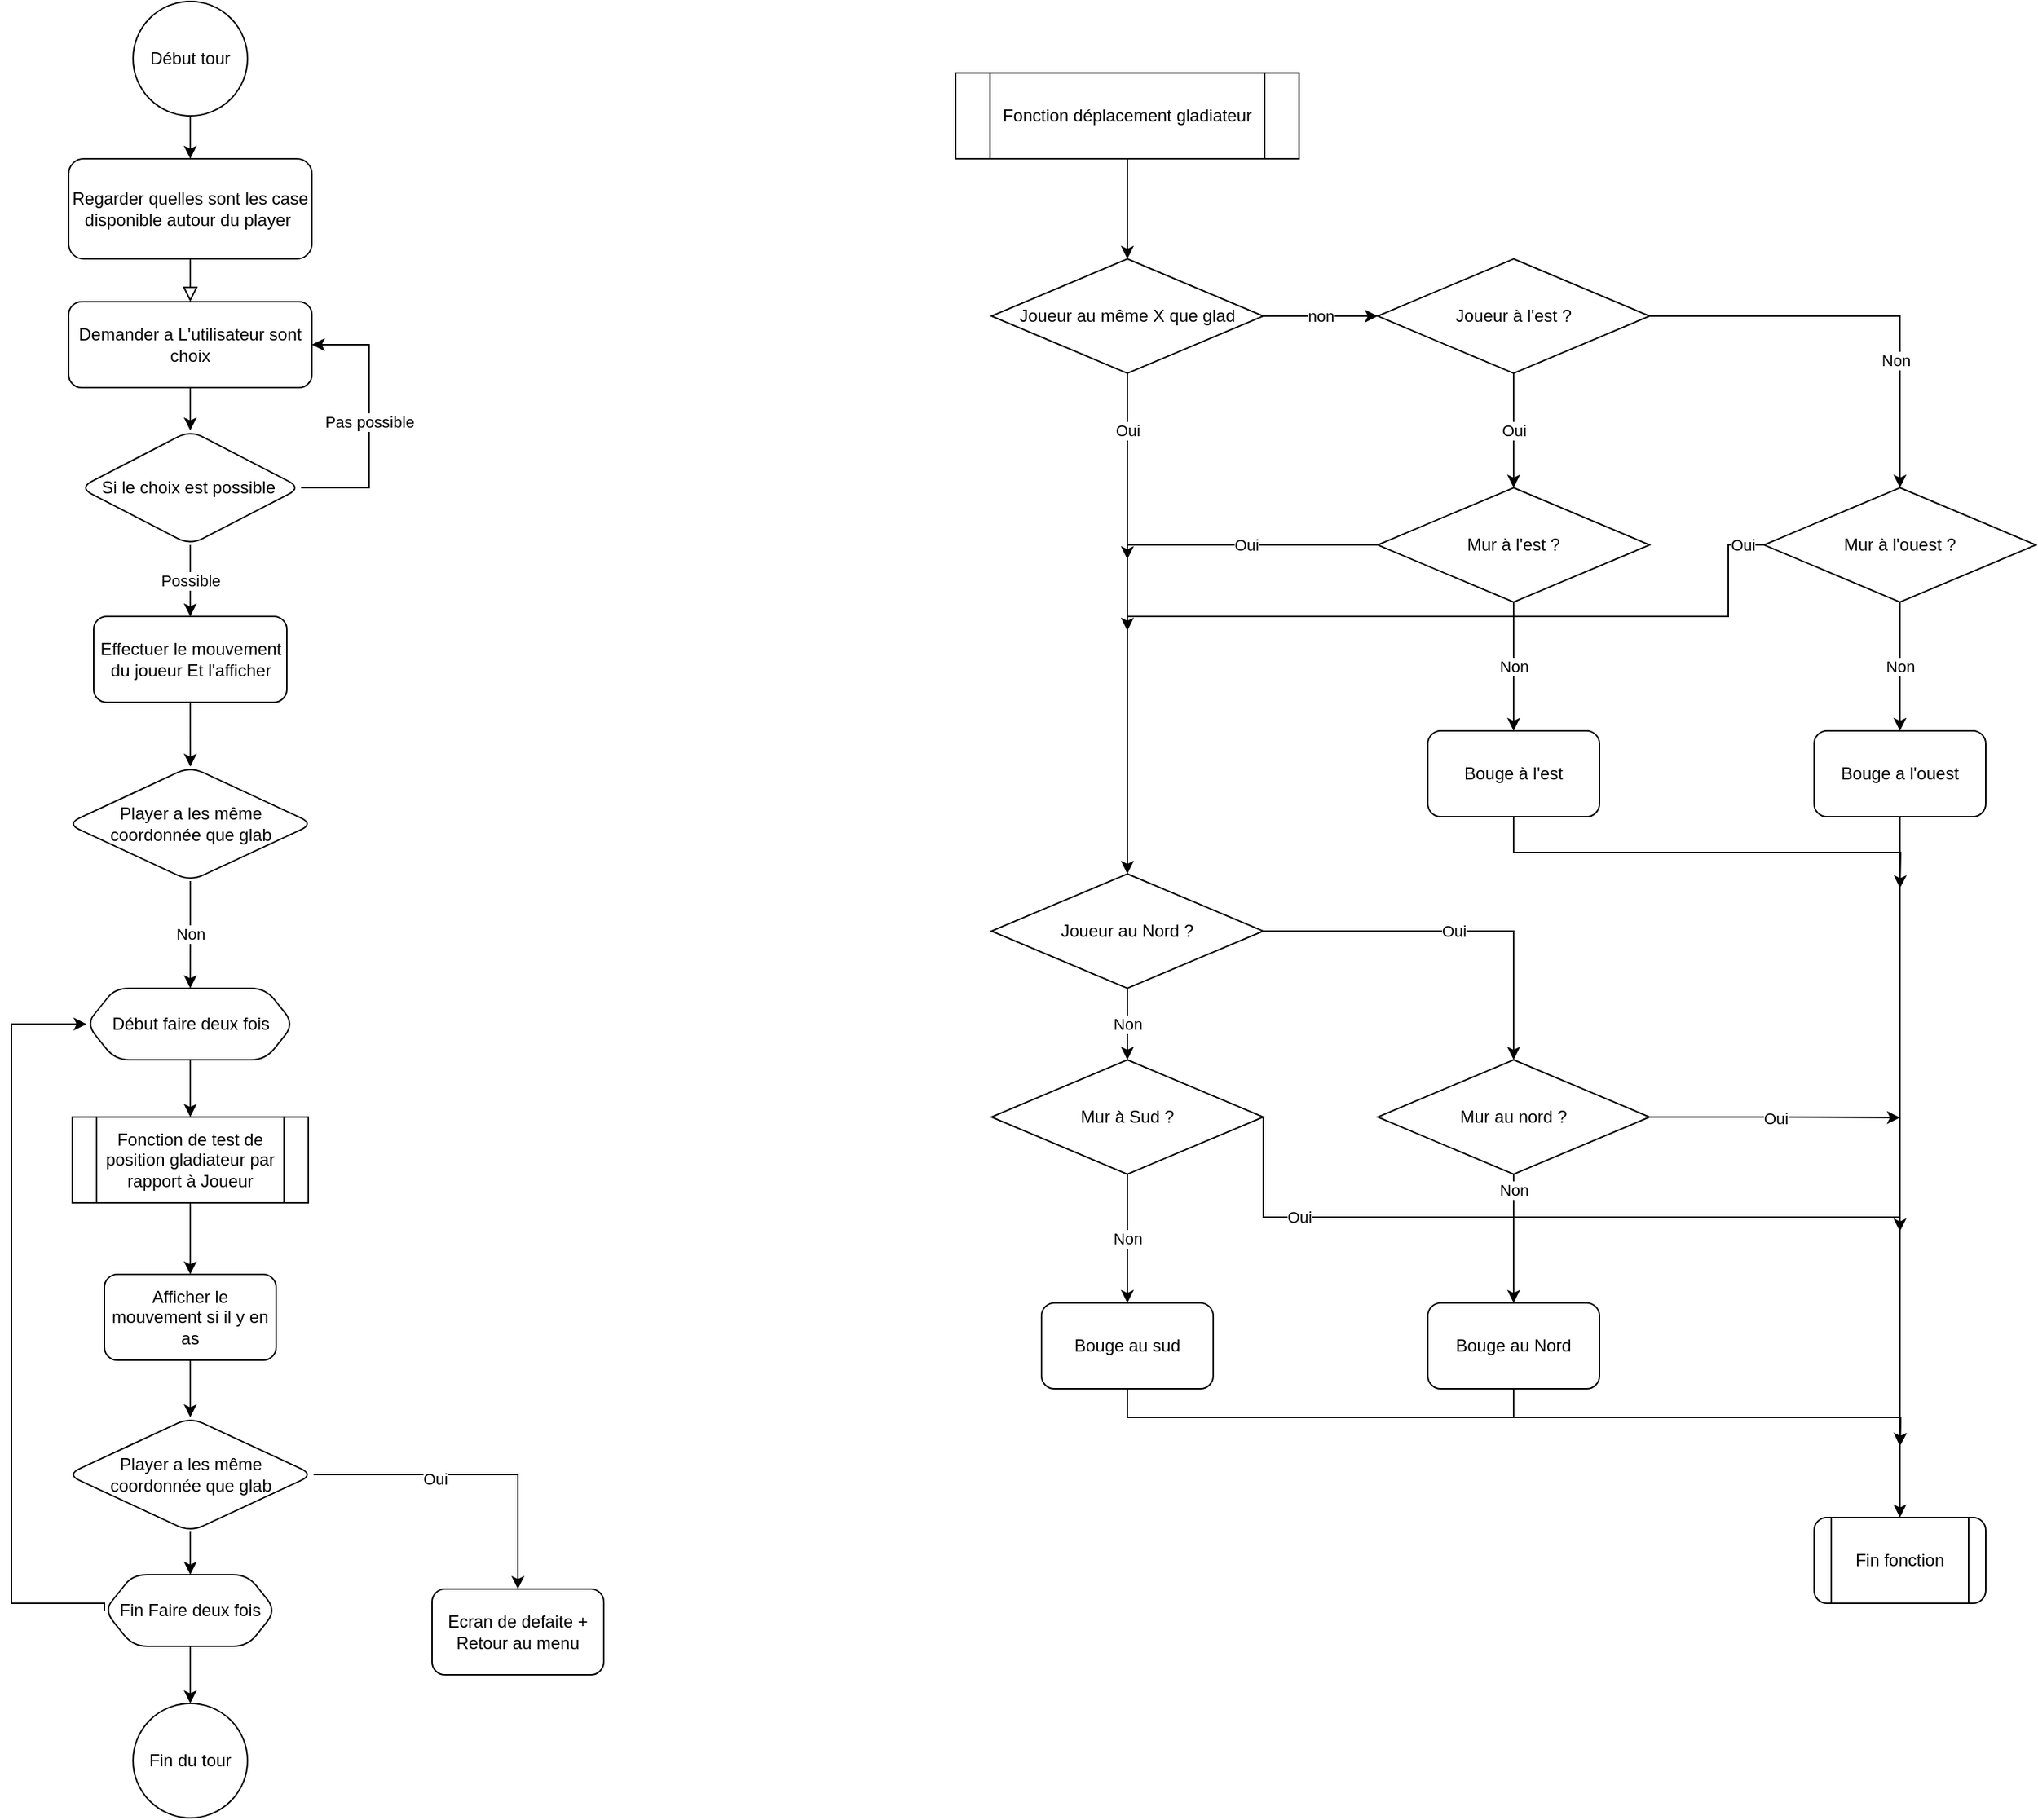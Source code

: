 <mxfile version="15.8.7" type="device"><diagram id="C5RBs43oDa-KdzZeNtuy" name="Page-1"><mxGraphModel dx="2175" dy="2484" grid="1" gridSize="10" guides="1" tooltips="1" connect="1" arrows="1" fold="1" page="1" pageScale="1" pageWidth="827" pageHeight="1169" math="0" shadow="0"><root><mxCell id="WIyWlLk6GJQsqaUBKTNV-0"/><mxCell id="WIyWlLk6GJQsqaUBKTNV-1" parent="WIyWlLk6GJQsqaUBKTNV-0"/><mxCell id="WIyWlLk6GJQsqaUBKTNV-2" value="" style="rounded=0;html=1;jettySize=auto;orthogonalLoop=1;fontSize=11;endArrow=block;endFill=0;endSize=8;strokeWidth=1;shadow=0;labelBackgroundColor=none;edgeStyle=orthogonalEdgeStyle;entryX=0.5;entryY=0;entryDx=0;entryDy=0;" parent="WIyWlLk6GJQsqaUBKTNV-1" source="WIyWlLk6GJQsqaUBKTNV-3" target="LFHZeFtuAlaKZWtLhz1f-0" edge="1"><mxGeometry relative="1" as="geometry"><mxPoint x="245" y="170" as="targetPoint"/></mxGeometry></mxCell><mxCell id="WIyWlLk6GJQsqaUBKTNV-3" value="Regarder quelles sont les case disponible autour du player&amp;nbsp;" style="rounded=1;whiteSpace=wrap;html=1;fontSize=12;glass=0;strokeWidth=1;shadow=0;" parent="WIyWlLk6GJQsqaUBKTNV-1" vertex="1"><mxGeometry x="160" y="80" width="170" height="70" as="geometry"/></mxCell><mxCell id="LFHZeFtuAlaKZWtLhz1f-3" value="" style="edgeStyle=orthogonalEdgeStyle;rounded=0;orthogonalLoop=1;jettySize=auto;html=1;" edge="1" parent="WIyWlLk6GJQsqaUBKTNV-1" source="LFHZeFtuAlaKZWtLhz1f-0" target="LFHZeFtuAlaKZWtLhz1f-2"><mxGeometry relative="1" as="geometry"/></mxCell><mxCell id="LFHZeFtuAlaKZWtLhz1f-0" value="Demander a L'utilisateur sont choix" style="rounded=1;whiteSpace=wrap;html=1;" vertex="1" parent="WIyWlLk6GJQsqaUBKTNV-1"><mxGeometry x="160" y="180" width="170" height="60" as="geometry"/></mxCell><mxCell id="LFHZeFtuAlaKZWtLhz1f-4" value="Pas possible" style="edgeStyle=orthogonalEdgeStyle;rounded=0;orthogonalLoop=1;jettySize=auto;html=1;exitX=1;exitY=0.5;exitDx=0;exitDy=0;entryX=1;entryY=0.5;entryDx=0;entryDy=0;" edge="1" parent="WIyWlLk6GJQsqaUBKTNV-1" source="LFHZeFtuAlaKZWtLhz1f-2" target="LFHZeFtuAlaKZWtLhz1f-0"><mxGeometry relative="1" as="geometry"><Array as="points"><mxPoint x="370" y="310"/><mxPoint x="370" y="210"/></Array></mxGeometry></mxCell><mxCell id="LFHZeFtuAlaKZWtLhz1f-7" value="Possible" style="edgeStyle=orthogonalEdgeStyle;rounded=0;orthogonalLoop=1;jettySize=auto;html=1;" edge="1" parent="WIyWlLk6GJQsqaUBKTNV-1" source="LFHZeFtuAlaKZWtLhz1f-2" target="LFHZeFtuAlaKZWtLhz1f-6"><mxGeometry relative="1" as="geometry"/></mxCell><mxCell id="LFHZeFtuAlaKZWtLhz1f-2" value="Si le choix est possible&amp;nbsp;" style="rhombus;whiteSpace=wrap;html=1;rounded=1;" vertex="1" parent="WIyWlLk6GJQsqaUBKTNV-1"><mxGeometry x="167.5" y="270" width="155" height="80" as="geometry"/></mxCell><mxCell id="LFHZeFtuAlaKZWtLhz1f-5" style="edgeStyle=orthogonalEdgeStyle;rounded=0;orthogonalLoop=1;jettySize=auto;html=1;exitX=0.5;exitY=1;exitDx=0;exitDy=0;" edge="1" parent="WIyWlLk6GJQsqaUBKTNV-1" source="LFHZeFtuAlaKZWtLhz1f-2" target="LFHZeFtuAlaKZWtLhz1f-2"><mxGeometry relative="1" as="geometry"/></mxCell><mxCell id="LFHZeFtuAlaKZWtLhz1f-11" value="" style="edgeStyle=orthogonalEdgeStyle;rounded=0;orthogonalLoop=1;jettySize=auto;html=1;" edge="1" parent="WIyWlLk6GJQsqaUBKTNV-1" source="LFHZeFtuAlaKZWtLhz1f-6" target="LFHZeFtuAlaKZWtLhz1f-10"><mxGeometry relative="1" as="geometry"/></mxCell><mxCell id="LFHZeFtuAlaKZWtLhz1f-6" value="Effectuer le mouvement du joueur Et l'afficher" style="whiteSpace=wrap;html=1;rounded=1;" vertex="1" parent="WIyWlLk6GJQsqaUBKTNV-1"><mxGeometry x="177.5" y="400" width="135" height="60" as="geometry"/></mxCell><mxCell id="LFHZeFtuAlaKZWtLhz1f-23" value="Non" style="edgeStyle=orthogonalEdgeStyle;rounded=0;orthogonalLoop=1;jettySize=auto;html=1;startArrow=none;startFill=0;endArrow=classic;endFill=1;entryX=0.5;entryY=0;entryDx=0;entryDy=0;" edge="1" parent="WIyWlLk6GJQsqaUBKTNV-1" source="LFHZeFtuAlaKZWtLhz1f-10" target="LFHZeFtuAlaKZWtLhz1f-67"><mxGeometry relative="1" as="geometry"><mxPoint x="280" y="680" as="targetPoint"/></mxGeometry></mxCell><mxCell id="LFHZeFtuAlaKZWtLhz1f-10" value="Player a les même &lt;br&gt;coordonnée que glab" style="rhombus;whiteSpace=wrap;html=1;rounded=1;" vertex="1" parent="WIyWlLk6GJQsqaUBKTNV-1"><mxGeometry x="158.75" y="505" width="172.5" height="80" as="geometry"/></mxCell><mxCell id="LFHZeFtuAlaKZWtLhz1f-12" value="Ecran de defaite +&lt;br&gt;Retour au menu" style="whiteSpace=wrap;html=1;rounded=1;" vertex="1" parent="WIyWlLk6GJQsqaUBKTNV-1"><mxGeometry x="414" y="1080" width="120" height="60" as="geometry"/></mxCell><mxCell id="LFHZeFtuAlaKZWtLhz1f-78" style="edgeStyle=orthogonalEdgeStyle;rounded=0;orthogonalLoop=1;jettySize=auto;html=1;exitX=0.5;exitY=1;exitDx=0;exitDy=0;entryX=0.5;entryY=0;entryDx=0;entryDy=0;startArrow=none;startFill=0;endArrow=classic;endFill=1;" edge="1" parent="WIyWlLk6GJQsqaUBKTNV-1" source="LFHZeFtuAlaKZWtLhz1f-25" target="LFHZeFtuAlaKZWtLhz1f-77"><mxGeometry relative="1" as="geometry"/></mxCell><mxCell id="LFHZeFtuAlaKZWtLhz1f-25" value="&lt;span&gt;Fonction de test de position gladiateur par rapport à Joueur&lt;/span&gt;" style="shape=process;whiteSpace=wrap;html=1;backgroundOutline=1;gradientColor=none;" vertex="1" parent="WIyWlLk6GJQsqaUBKTNV-1"><mxGeometry x="162.5" y="750" width="165" height="60" as="geometry"/></mxCell><mxCell id="LFHZeFtuAlaKZWtLhz1f-30" style="edgeStyle=orthogonalEdgeStyle;rounded=0;orthogonalLoop=1;jettySize=auto;html=1;exitX=1;exitY=0.5;exitDx=0;exitDy=0;entryX=0.5;entryY=0;entryDx=0;entryDy=0;startArrow=none;startFill=0;endArrow=classic;endFill=1;" edge="1" parent="WIyWlLk6GJQsqaUBKTNV-1" source="LFHZeFtuAlaKZWtLhz1f-28" target="LFHZeFtuAlaKZWtLhz1f-12"><mxGeometry relative="1" as="geometry"/></mxCell><mxCell id="LFHZeFtuAlaKZWtLhz1f-31" value="Oui" style="edgeLabel;html=1;align=center;verticalAlign=middle;resizable=0;points=[];" vertex="1" connectable="0" parent="LFHZeFtuAlaKZWtLhz1f-30"><mxGeometry x="-0.248" y="-2" relative="1" as="geometry"><mxPoint y="1" as="offset"/></mxGeometry></mxCell><mxCell id="LFHZeFtuAlaKZWtLhz1f-70" style="edgeStyle=orthogonalEdgeStyle;rounded=0;orthogonalLoop=1;jettySize=auto;html=1;exitX=0.5;exitY=1;exitDx=0;exitDy=0;entryX=0.5;entryY=0;entryDx=0;entryDy=0;startArrow=none;startFill=0;endArrow=classic;endFill=1;" edge="1" parent="WIyWlLk6GJQsqaUBKTNV-1" source="LFHZeFtuAlaKZWtLhz1f-28" target="LFHZeFtuAlaKZWtLhz1f-69"><mxGeometry relative="1" as="geometry"/></mxCell><mxCell id="LFHZeFtuAlaKZWtLhz1f-28" value="Player a les même &lt;br&gt;coordonnée que glab" style="rhombus;whiteSpace=wrap;html=1;rounded=1;" vertex="1" parent="WIyWlLk6GJQsqaUBKTNV-1"><mxGeometry x="158.75" y="960" width="172.5" height="80" as="geometry"/></mxCell><mxCell id="LFHZeFtuAlaKZWtLhz1f-34" value="" style="edgeStyle=orthogonalEdgeStyle;rounded=0;orthogonalLoop=1;jettySize=auto;html=1;startArrow=none;startFill=0;endArrow=classic;endFill=1;" edge="1" parent="WIyWlLk6GJQsqaUBKTNV-1" source="LFHZeFtuAlaKZWtLhz1f-32" target="LFHZeFtuAlaKZWtLhz1f-33"><mxGeometry relative="1" as="geometry"/></mxCell><mxCell id="LFHZeFtuAlaKZWtLhz1f-32" value="Fonction déplacement gladiateur" style="shape=process;whiteSpace=wrap;html=1;backgroundOutline=1;gradientColor=none;" vertex="1" parent="WIyWlLk6GJQsqaUBKTNV-1"><mxGeometry x="780" y="20" width="240" height="60" as="geometry"/></mxCell><mxCell id="LFHZeFtuAlaKZWtLhz1f-36" value="non" style="edgeStyle=orthogonalEdgeStyle;rounded=0;orthogonalLoop=1;jettySize=auto;html=1;startArrow=none;startFill=0;endArrow=classic;endFill=1;" edge="1" parent="WIyWlLk6GJQsqaUBKTNV-1" source="LFHZeFtuAlaKZWtLhz1f-33" target="LFHZeFtuAlaKZWtLhz1f-35"><mxGeometry relative="1" as="geometry"/></mxCell><mxCell id="LFHZeFtuAlaKZWtLhz1f-49" value="Oui" style="edgeStyle=orthogonalEdgeStyle;rounded=0;orthogonalLoop=1;jettySize=auto;html=1;startArrow=none;startFill=0;endArrow=classic;endFill=1;" edge="1" parent="WIyWlLk6GJQsqaUBKTNV-1" source="LFHZeFtuAlaKZWtLhz1f-33" target="LFHZeFtuAlaKZWtLhz1f-48"><mxGeometry x="-0.771" relative="1" as="geometry"><mxPoint as="offset"/></mxGeometry></mxCell><mxCell id="LFHZeFtuAlaKZWtLhz1f-33" value="Joueur au même X que glad" style="rhombus;whiteSpace=wrap;html=1;" vertex="1" parent="WIyWlLk6GJQsqaUBKTNV-1"><mxGeometry x="805" y="150" width="190" height="80" as="geometry"/></mxCell><mxCell id="LFHZeFtuAlaKZWtLhz1f-40" value="Oui" style="edgeStyle=orthogonalEdgeStyle;rounded=0;orthogonalLoop=1;jettySize=auto;html=1;startArrow=none;startFill=0;endArrow=classic;endFill=1;" edge="1" parent="WIyWlLk6GJQsqaUBKTNV-1" source="LFHZeFtuAlaKZWtLhz1f-35" target="LFHZeFtuAlaKZWtLhz1f-39"><mxGeometry relative="1" as="geometry"/></mxCell><mxCell id="LFHZeFtuAlaKZWtLhz1f-42" value="" style="edgeStyle=orthogonalEdgeStyle;rounded=0;orthogonalLoop=1;jettySize=auto;html=1;startArrow=none;startFill=0;endArrow=classic;endFill=1;" edge="1" parent="WIyWlLk6GJQsqaUBKTNV-1" source="LFHZeFtuAlaKZWtLhz1f-35" target="LFHZeFtuAlaKZWtLhz1f-41"><mxGeometry relative="1" as="geometry"/></mxCell><mxCell id="LFHZeFtuAlaKZWtLhz1f-43" value="Non" style="edgeLabel;html=1;align=center;verticalAlign=middle;resizable=0;points=[];" vertex="1" connectable="0" parent="LFHZeFtuAlaKZWtLhz1f-42"><mxGeometry x="0.386" y="-3" relative="1" as="geometry"><mxPoint y="1" as="offset"/></mxGeometry></mxCell><mxCell id="LFHZeFtuAlaKZWtLhz1f-35" value="Joueur à l'est ?" style="rhombus;whiteSpace=wrap;html=1;" vertex="1" parent="WIyWlLk6GJQsqaUBKTNV-1"><mxGeometry x="1075" y="150" width="190" height="80" as="geometry"/></mxCell><mxCell id="LFHZeFtuAlaKZWtLhz1f-47" value="Non" style="edgeStyle=orthogonalEdgeStyle;rounded=0;orthogonalLoop=1;jettySize=auto;html=1;startArrow=none;startFill=0;endArrow=classic;endFill=1;" edge="1" parent="WIyWlLk6GJQsqaUBKTNV-1" source="LFHZeFtuAlaKZWtLhz1f-39" target="LFHZeFtuAlaKZWtLhz1f-46"><mxGeometry relative="1" as="geometry"/></mxCell><mxCell id="LFHZeFtuAlaKZWtLhz1f-50" value="Oui" style="edgeStyle=orthogonalEdgeStyle;rounded=0;orthogonalLoop=1;jettySize=auto;html=1;exitX=0;exitY=0.5;exitDx=0;exitDy=0;startArrow=none;startFill=0;endArrow=classic;endFill=1;" edge="1" parent="WIyWlLk6GJQsqaUBKTNV-1" source="LFHZeFtuAlaKZWtLhz1f-39"><mxGeometry relative="1" as="geometry"><mxPoint x="900" y="360" as="targetPoint"/><Array as="points"><mxPoint x="900" y="350"/></Array></mxGeometry></mxCell><mxCell id="LFHZeFtuAlaKZWtLhz1f-39" value="Mur à l'est ?" style="rhombus;whiteSpace=wrap;html=1;" vertex="1" parent="WIyWlLk6GJQsqaUBKTNV-1"><mxGeometry x="1075" y="310" width="190" height="80" as="geometry"/></mxCell><mxCell id="LFHZeFtuAlaKZWtLhz1f-45" value="Non" style="edgeStyle=orthogonalEdgeStyle;rounded=0;orthogonalLoop=1;jettySize=auto;html=1;startArrow=none;startFill=0;endArrow=classic;endFill=1;" edge="1" parent="WIyWlLk6GJQsqaUBKTNV-1" source="LFHZeFtuAlaKZWtLhz1f-41" target="LFHZeFtuAlaKZWtLhz1f-44"><mxGeometry relative="1" as="geometry"/></mxCell><mxCell id="LFHZeFtuAlaKZWtLhz1f-51" value="Oui" style="edgeStyle=orthogonalEdgeStyle;rounded=0;orthogonalLoop=1;jettySize=auto;html=1;exitX=0;exitY=0.5;exitDx=0;exitDy=0;startArrow=none;startFill=0;endArrow=classic;endFill=1;" edge="1" parent="WIyWlLk6GJQsqaUBKTNV-1" source="LFHZeFtuAlaKZWtLhz1f-41"><mxGeometry x="-0.941" relative="1" as="geometry"><mxPoint x="900" y="410" as="targetPoint"/><Array as="points"><mxPoint x="1320" y="350"/><mxPoint x="1320" y="400"/><mxPoint x="900" y="400"/></Array><mxPoint as="offset"/></mxGeometry></mxCell><mxCell id="LFHZeFtuAlaKZWtLhz1f-41" value="Mur à l'ouest ?" style="rhombus;whiteSpace=wrap;html=1;" vertex="1" parent="WIyWlLk6GJQsqaUBKTNV-1"><mxGeometry x="1345" y="310" width="190" height="80" as="geometry"/></mxCell><mxCell id="LFHZeFtuAlaKZWtLhz1f-60" style="edgeStyle=orthogonalEdgeStyle;rounded=0;orthogonalLoop=1;jettySize=auto;html=1;exitX=0.5;exitY=1;exitDx=0;exitDy=0;startArrow=none;startFill=0;endArrow=classic;endFill=1;entryX=0.5;entryY=0;entryDx=0;entryDy=0;" edge="1" parent="WIyWlLk6GJQsqaUBKTNV-1" source="LFHZeFtuAlaKZWtLhz1f-44" target="LFHZeFtuAlaKZWtLhz1f-76"><mxGeometry relative="1" as="geometry"><mxPoint x="1440" y="1000" as="targetPoint"/></mxGeometry></mxCell><mxCell id="LFHZeFtuAlaKZWtLhz1f-44" value="Bouge a l'ouest" style="whiteSpace=wrap;html=1;rounded=1;" vertex="1" parent="WIyWlLk6GJQsqaUBKTNV-1"><mxGeometry x="1380" y="480" width="120" height="60" as="geometry"/></mxCell><mxCell id="LFHZeFtuAlaKZWtLhz1f-61" style="edgeStyle=orthogonalEdgeStyle;rounded=0;orthogonalLoop=1;jettySize=auto;html=1;exitX=0.5;exitY=1;exitDx=0;exitDy=0;startArrow=none;startFill=0;endArrow=classic;endFill=1;" edge="1" parent="WIyWlLk6GJQsqaUBKTNV-1" source="LFHZeFtuAlaKZWtLhz1f-46"><mxGeometry relative="1" as="geometry"><mxPoint x="1440" y="590.0" as="targetPoint"/></mxGeometry></mxCell><mxCell id="LFHZeFtuAlaKZWtLhz1f-46" value="Bouge à l'est" style="whiteSpace=wrap;html=1;rounded=1;" vertex="1" parent="WIyWlLk6GJQsqaUBKTNV-1"><mxGeometry x="1110" y="480" width="120" height="60" as="geometry"/></mxCell><mxCell id="LFHZeFtuAlaKZWtLhz1f-58" value="Oui" style="edgeStyle=orthogonalEdgeStyle;rounded=0;orthogonalLoop=1;jettySize=auto;html=1;exitX=1;exitY=0.5;exitDx=0;exitDy=0;entryX=0.5;entryY=0;entryDx=0;entryDy=0;startArrow=none;startFill=0;endArrow=classic;endFill=1;" edge="1" parent="WIyWlLk6GJQsqaUBKTNV-1" source="LFHZeFtuAlaKZWtLhz1f-48" target="LFHZeFtuAlaKZWtLhz1f-55"><mxGeometry relative="1" as="geometry"/></mxCell><mxCell id="LFHZeFtuAlaKZWtLhz1f-59" value="Non" style="edgeStyle=orthogonalEdgeStyle;rounded=0;orthogonalLoop=1;jettySize=auto;html=1;exitX=0.5;exitY=1;exitDx=0;exitDy=0;entryX=0.5;entryY=0;entryDx=0;entryDy=0;startArrow=none;startFill=0;endArrow=classic;endFill=1;" edge="1" parent="WIyWlLk6GJQsqaUBKTNV-1" source="LFHZeFtuAlaKZWtLhz1f-48" target="LFHZeFtuAlaKZWtLhz1f-53"><mxGeometry relative="1" as="geometry"/></mxCell><mxCell id="LFHZeFtuAlaKZWtLhz1f-48" value="Joueur au Nord ?" style="rhombus;whiteSpace=wrap;html=1;" vertex="1" parent="WIyWlLk6GJQsqaUBKTNV-1"><mxGeometry x="805" y="580" width="190" height="80" as="geometry"/></mxCell><mxCell id="LFHZeFtuAlaKZWtLhz1f-52" value="Non" style="edgeStyle=orthogonalEdgeStyle;rounded=0;orthogonalLoop=1;jettySize=auto;html=1;startArrow=none;startFill=0;endArrow=classic;endFill=1;" edge="1" parent="WIyWlLk6GJQsqaUBKTNV-1" source="LFHZeFtuAlaKZWtLhz1f-53" target="LFHZeFtuAlaKZWtLhz1f-57"><mxGeometry relative="1" as="geometry"/></mxCell><mxCell id="LFHZeFtuAlaKZWtLhz1f-65" value="Oui" style="edgeStyle=orthogonalEdgeStyle;rounded=0;orthogonalLoop=1;jettySize=auto;html=1;exitX=1;exitY=0.5;exitDx=0;exitDy=0;startArrow=none;startFill=0;endArrow=classic;endFill=1;" edge="1" parent="WIyWlLk6GJQsqaUBKTNV-1" source="LFHZeFtuAlaKZWtLhz1f-53"><mxGeometry x="-0.638" relative="1" as="geometry"><mxPoint x="1440" y="830" as="targetPoint"/><Array as="points"><mxPoint x="995" y="820"/><mxPoint x="1440" y="820"/></Array><mxPoint as="offset"/></mxGeometry></mxCell><mxCell id="LFHZeFtuAlaKZWtLhz1f-53" value="Mur à Sud ?" style="rhombus;whiteSpace=wrap;html=1;" vertex="1" parent="WIyWlLk6GJQsqaUBKTNV-1"><mxGeometry x="805" y="710" width="190" height="80" as="geometry"/></mxCell><mxCell id="LFHZeFtuAlaKZWtLhz1f-54" value="Non" style="edgeStyle=orthogonalEdgeStyle;rounded=0;orthogonalLoop=1;jettySize=auto;html=1;startArrow=none;startFill=0;endArrow=classic;endFill=1;" edge="1" parent="WIyWlLk6GJQsqaUBKTNV-1" source="LFHZeFtuAlaKZWtLhz1f-55" target="LFHZeFtuAlaKZWtLhz1f-56"><mxGeometry x="-0.778" relative="1" as="geometry"><mxPoint y="1" as="offset"/></mxGeometry></mxCell><mxCell id="LFHZeFtuAlaKZWtLhz1f-66" value="Oui" style="edgeStyle=orthogonalEdgeStyle;rounded=0;orthogonalLoop=1;jettySize=auto;html=1;exitX=1;exitY=0.5;exitDx=0;exitDy=0;startArrow=none;startFill=0;endArrow=classic;endFill=1;" edge="1" parent="WIyWlLk6GJQsqaUBKTNV-1" source="LFHZeFtuAlaKZWtLhz1f-55"><mxGeometry relative="1" as="geometry"><mxPoint x="1440" y="750.412" as="targetPoint"/></mxGeometry></mxCell><mxCell id="LFHZeFtuAlaKZWtLhz1f-55" value="Mur au nord ?" style="rhombus;whiteSpace=wrap;html=1;" vertex="1" parent="WIyWlLk6GJQsqaUBKTNV-1"><mxGeometry x="1075" y="710" width="190" height="80" as="geometry"/></mxCell><mxCell id="LFHZeFtuAlaKZWtLhz1f-62" style="edgeStyle=orthogonalEdgeStyle;rounded=0;orthogonalLoop=1;jettySize=auto;html=1;exitX=0.5;exitY=1;exitDx=0;exitDy=0;startArrow=none;startFill=0;endArrow=classic;endFill=1;" edge="1" parent="WIyWlLk6GJQsqaUBKTNV-1" source="LFHZeFtuAlaKZWtLhz1f-56"><mxGeometry relative="1" as="geometry"><mxPoint x="1440" y="980.0" as="targetPoint"/></mxGeometry></mxCell><mxCell id="LFHZeFtuAlaKZWtLhz1f-56" value="Bouge au Nord" style="whiteSpace=wrap;html=1;rounded=1;" vertex="1" parent="WIyWlLk6GJQsqaUBKTNV-1"><mxGeometry x="1110" y="880" width="120" height="60" as="geometry"/></mxCell><mxCell id="LFHZeFtuAlaKZWtLhz1f-63" style="edgeStyle=orthogonalEdgeStyle;rounded=0;orthogonalLoop=1;jettySize=auto;html=1;exitX=0.5;exitY=1;exitDx=0;exitDy=0;startArrow=none;startFill=0;endArrow=classic;endFill=1;" edge="1" parent="WIyWlLk6GJQsqaUBKTNV-1" source="LFHZeFtuAlaKZWtLhz1f-57"><mxGeometry relative="1" as="geometry"><mxPoint x="1440" y="980.0" as="targetPoint"/></mxGeometry></mxCell><mxCell id="LFHZeFtuAlaKZWtLhz1f-57" value="Bouge au sud" style="whiteSpace=wrap;html=1;rounded=1;" vertex="1" parent="WIyWlLk6GJQsqaUBKTNV-1"><mxGeometry x="840" y="880" width="120" height="60" as="geometry"/></mxCell><mxCell id="LFHZeFtuAlaKZWtLhz1f-68" style="edgeStyle=orthogonalEdgeStyle;rounded=0;orthogonalLoop=1;jettySize=auto;html=1;exitX=0.5;exitY=1;exitDx=0;exitDy=0;entryX=0.5;entryY=0;entryDx=0;entryDy=0;startArrow=none;startFill=0;endArrow=classic;endFill=1;" edge="1" parent="WIyWlLk6GJQsqaUBKTNV-1" source="LFHZeFtuAlaKZWtLhz1f-67" target="LFHZeFtuAlaKZWtLhz1f-25"><mxGeometry relative="1" as="geometry"/></mxCell><mxCell id="LFHZeFtuAlaKZWtLhz1f-67" value="Début faire deux fois" style="shape=hexagon;perimeter=hexagonPerimeter2;whiteSpace=wrap;html=1;fixedSize=1;rounded=1;gradientColor=none;" vertex="1" parent="WIyWlLk6GJQsqaUBKTNV-1"><mxGeometry x="172.5" y="660" width="145" height="50" as="geometry"/></mxCell><mxCell id="LFHZeFtuAlaKZWtLhz1f-71" style="edgeStyle=orthogonalEdgeStyle;rounded=0;orthogonalLoop=1;jettySize=auto;html=1;exitX=0;exitY=0.5;exitDx=0;exitDy=0;entryX=0;entryY=0.5;entryDx=0;entryDy=0;startArrow=none;startFill=0;endArrow=classic;endFill=1;" edge="1" parent="WIyWlLk6GJQsqaUBKTNV-1" source="LFHZeFtuAlaKZWtLhz1f-69" target="LFHZeFtuAlaKZWtLhz1f-67"><mxGeometry relative="1" as="geometry"><Array as="points"><mxPoint x="185" y="1090"/><mxPoint x="120" y="1090"/><mxPoint x="120" y="685"/></Array></mxGeometry></mxCell><mxCell id="LFHZeFtuAlaKZWtLhz1f-72" style="edgeStyle=orthogonalEdgeStyle;rounded=0;orthogonalLoop=1;jettySize=auto;html=1;exitX=0.5;exitY=1;exitDx=0;exitDy=0;startArrow=none;startFill=0;endArrow=classic;endFill=1;" edge="1" parent="WIyWlLk6GJQsqaUBKTNV-1" source="LFHZeFtuAlaKZWtLhz1f-69" target="LFHZeFtuAlaKZWtLhz1f-73"><mxGeometry relative="1" as="geometry"><mxPoint x="245" y="1160" as="targetPoint"/></mxGeometry></mxCell><mxCell id="LFHZeFtuAlaKZWtLhz1f-69" value="Fin Faire deux fois" style="shape=hexagon;perimeter=hexagonPerimeter2;whiteSpace=wrap;html=1;fixedSize=1;rounded=1;gradientColor=none;" vertex="1" parent="WIyWlLk6GJQsqaUBKTNV-1"><mxGeometry x="185" y="1070" width="120" height="50" as="geometry"/></mxCell><mxCell id="LFHZeFtuAlaKZWtLhz1f-73" value="Fin du tour" style="ellipse;whiteSpace=wrap;html=1;aspect=fixed;rounded=1;gradientColor=none;" vertex="1" parent="WIyWlLk6GJQsqaUBKTNV-1"><mxGeometry x="205" y="1160" width="80" height="80" as="geometry"/></mxCell><mxCell id="LFHZeFtuAlaKZWtLhz1f-75" style="edgeStyle=orthogonalEdgeStyle;rounded=0;orthogonalLoop=1;jettySize=auto;html=1;exitX=0.5;exitY=1;exitDx=0;exitDy=0;entryX=0.5;entryY=0;entryDx=0;entryDy=0;startArrow=none;startFill=0;endArrow=classic;endFill=1;" edge="1" parent="WIyWlLk6GJQsqaUBKTNV-1" source="LFHZeFtuAlaKZWtLhz1f-74" target="WIyWlLk6GJQsqaUBKTNV-3"><mxGeometry relative="1" as="geometry"/></mxCell><mxCell id="LFHZeFtuAlaKZWtLhz1f-74" value="Début tour" style="ellipse;whiteSpace=wrap;html=1;aspect=fixed;rounded=1;gradientColor=none;" vertex="1" parent="WIyWlLk6GJQsqaUBKTNV-1"><mxGeometry x="205" y="-30" width="80" height="80" as="geometry"/></mxCell><mxCell id="LFHZeFtuAlaKZWtLhz1f-76" value="Fin fonction" style="shape=process;whiteSpace=wrap;html=1;backgroundOutline=1;rounded=1;gradientColor=none;" vertex="1" parent="WIyWlLk6GJQsqaUBKTNV-1"><mxGeometry x="1380" y="1030" width="120" height="60" as="geometry"/></mxCell><mxCell id="LFHZeFtuAlaKZWtLhz1f-79" style="edgeStyle=orthogonalEdgeStyle;rounded=0;orthogonalLoop=1;jettySize=auto;html=1;exitX=0.5;exitY=1;exitDx=0;exitDy=0;entryX=0.5;entryY=0;entryDx=0;entryDy=0;startArrow=none;startFill=0;endArrow=classic;endFill=1;" edge="1" parent="WIyWlLk6GJQsqaUBKTNV-1" source="LFHZeFtuAlaKZWtLhz1f-77" target="LFHZeFtuAlaKZWtLhz1f-28"><mxGeometry relative="1" as="geometry"/></mxCell><mxCell id="LFHZeFtuAlaKZWtLhz1f-77" value="Afficher le mouvement si il y en as" style="whiteSpace=wrap;html=1;rounded=1;" vertex="1" parent="WIyWlLk6GJQsqaUBKTNV-1"><mxGeometry x="185" y="860" width="120" height="60" as="geometry"/></mxCell></root></mxGraphModel></diagram></mxfile>